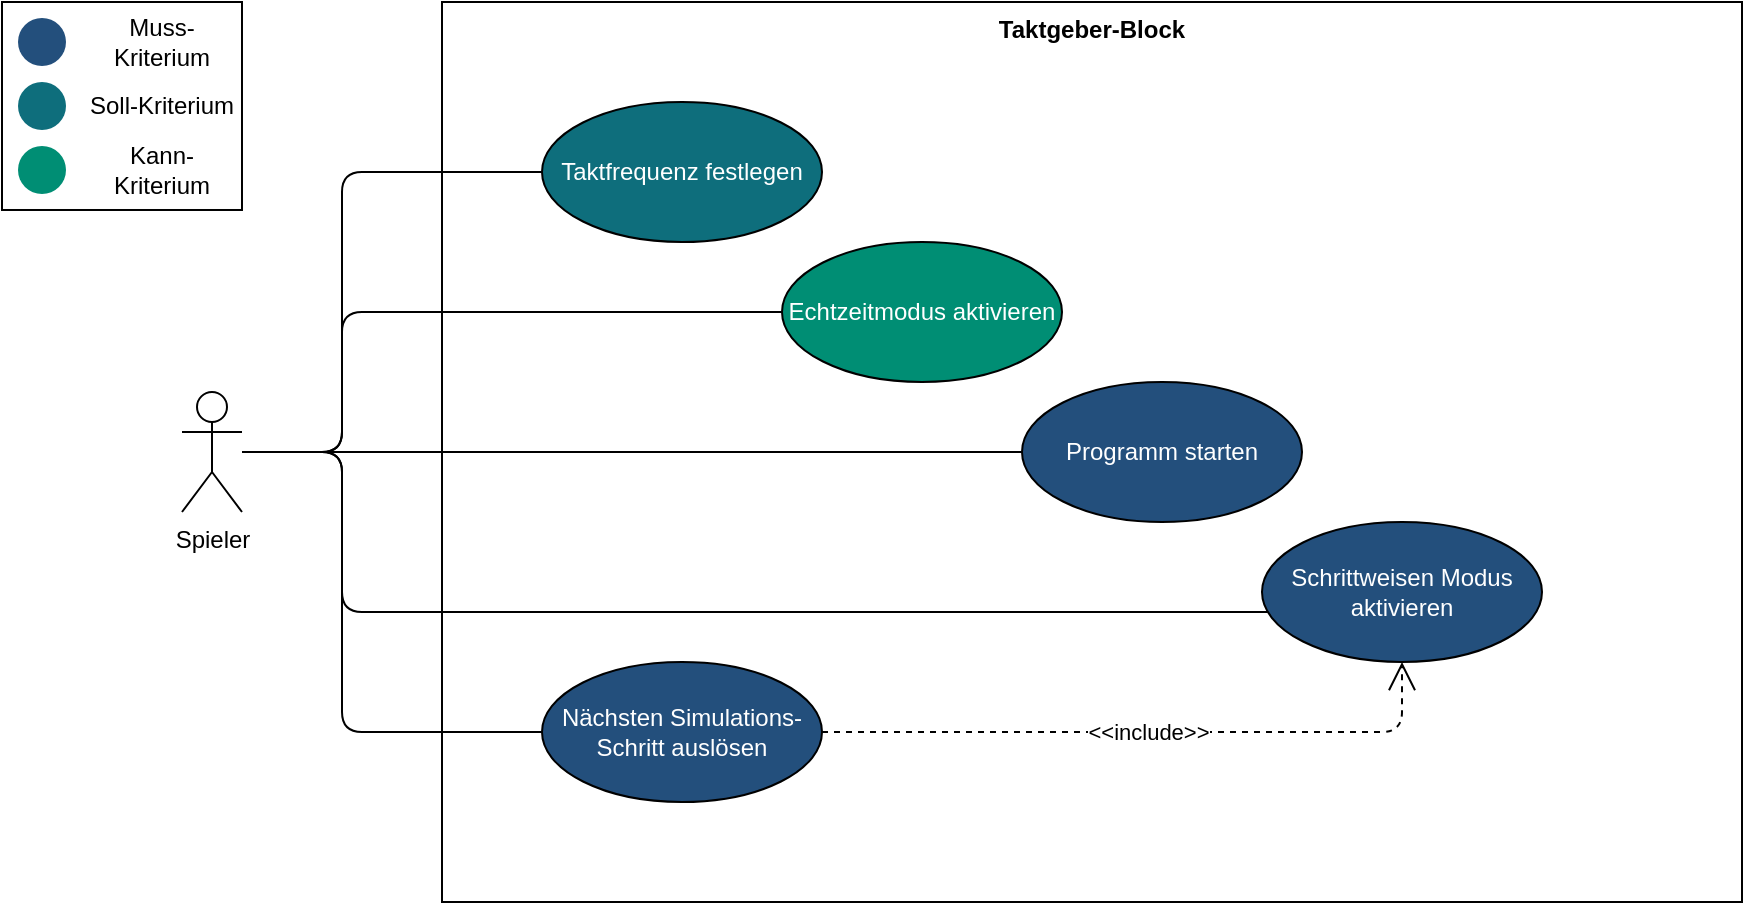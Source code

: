 <mxfile version="22.1.5" type="github">
  <diagram name="Seite-1" id="OXkxgQvWDy9cVKW653cp">
    <mxGraphModel dx="2860" dy="1157" grid="1" gridSize="5" guides="1" tooltips="1" connect="1" arrows="1" fold="1" page="1" pageScale="1" pageWidth="827" pageHeight="1169" math="0" shadow="0">
      <root>
        <mxCell id="0" />
        <mxCell id="1" parent="0" />
        <mxCell id="gxa01ytoDyefAKeziYTw-1" value="&lt;b&gt;Taktgeber-Block&lt;/b&gt;" style="whiteSpace=wrap;html=1;fillColor=#FFFFFF;verticalAlign=top;" parent="1" vertex="1">
          <mxGeometry x="130" width="650" height="450" as="geometry" />
        </mxCell>
        <mxCell id="UcnZlE-DtnoddFtxd9G8-1" style="edgeStyle=orthogonalEdgeStyle;shape=connector;rounded=1;orthogonalLoop=1;jettySize=auto;html=1;labelBackgroundColor=default;strokeColor=default;align=center;verticalAlign=middle;fontFamily=Helvetica;fontSize=11;fontColor=default;endArrow=none;endFill=0;" parent="1" source="gxa01ytoDyefAKeziYTw-10" target="gxa01ytoDyefAKeziYTw-11" edge="1">
          <mxGeometry relative="1" as="geometry">
            <Array as="points">
              <mxPoint x="80" y="225" />
              <mxPoint x="80" y="85" />
            </Array>
          </mxGeometry>
        </mxCell>
        <mxCell id="UcnZlE-DtnoddFtxd9G8-2" style="edgeStyle=orthogonalEdgeStyle;shape=connector;rounded=1;orthogonalLoop=1;jettySize=auto;html=1;labelBackgroundColor=default;strokeColor=default;align=center;verticalAlign=middle;fontFamily=Helvetica;fontSize=11;fontColor=default;endArrow=none;endFill=0;" parent="1" source="gxa01ytoDyefAKeziYTw-10" target="gxa01ytoDyefAKeziYTw-14" edge="1">
          <mxGeometry relative="1" as="geometry">
            <Array as="points">
              <mxPoint x="80" y="225" />
              <mxPoint x="80" y="155" />
            </Array>
          </mxGeometry>
        </mxCell>
        <mxCell id="UcnZlE-DtnoddFtxd9G8-3" style="edgeStyle=orthogonalEdgeStyle;shape=connector;rounded=1;orthogonalLoop=1;jettySize=auto;html=1;labelBackgroundColor=default;strokeColor=default;align=center;verticalAlign=middle;fontFamily=Helvetica;fontSize=11;fontColor=default;endArrow=none;endFill=0;" parent="1" source="gxa01ytoDyefAKeziYTw-10" target="gxa01ytoDyefAKeziYTw-12" edge="1">
          <mxGeometry relative="1" as="geometry">
            <Array as="points">
              <mxPoint x="80" y="225" />
              <mxPoint x="80" y="305" />
            </Array>
          </mxGeometry>
        </mxCell>
        <mxCell id="UcnZlE-DtnoddFtxd9G8-4" style="edgeStyle=orthogonalEdgeStyle;shape=connector;rounded=1;orthogonalLoop=1;jettySize=auto;html=1;labelBackgroundColor=default;strokeColor=default;align=center;verticalAlign=middle;fontFamily=Helvetica;fontSize=11;fontColor=default;endArrow=none;endFill=0;" parent="1" source="gxa01ytoDyefAKeziYTw-10" target="gxa01ytoDyefAKeziYTw-18" edge="1">
          <mxGeometry relative="1" as="geometry">
            <Array as="points">
              <mxPoint x="290" y="225" />
              <mxPoint x="290" y="225" />
            </Array>
          </mxGeometry>
        </mxCell>
        <mxCell id="UcnZlE-DtnoddFtxd9G8-5" style="edgeStyle=orthogonalEdgeStyle;shape=connector;rounded=1;orthogonalLoop=1;jettySize=auto;html=1;labelBackgroundColor=default;strokeColor=default;align=center;verticalAlign=middle;fontFamily=Helvetica;fontSize=11;fontColor=default;endArrow=none;endFill=0;" parent="1" source="gxa01ytoDyefAKeziYTw-10" target="gxa01ytoDyefAKeziYTw-13" edge="1">
          <mxGeometry relative="1" as="geometry">
            <Array as="points">
              <mxPoint x="80" y="225" />
              <mxPoint x="80" y="365" />
            </Array>
          </mxGeometry>
        </mxCell>
        <mxCell id="gxa01ytoDyefAKeziYTw-10" value="Spieler" style="shape=umlActor;verticalLabelPosition=bottom;labelBackgroundColor=#ffffff;verticalAlign=top;html=1;fillColor=none;" parent="1" vertex="1">
          <mxGeometry y="195" width="30" height="60" as="geometry" />
        </mxCell>
        <mxCell id="gxa01ytoDyefAKeziYTw-11" value="Taktfrequenz festlegen" style="ellipse;whiteSpace=wrap;html=1;fillColor=#0e6e7c;fontColor=#FFFFFF;" parent="1" vertex="1">
          <mxGeometry x="180" y="50" width="140" height="70" as="geometry" />
        </mxCell>
        <mxCell id="gxa01ytoDyefAKeziYTw-12" value="Schrittweisen Modus aktivieren" style="ellipse;whiteSpace=wrap;html=1;fillColor=#234f7c;fontColor=#FFFFFF;" parent="1" vertex="1">
          <mxGeometry x="540" y="260" width="140" height="70" as="geometry" />
        </mxCell>
        <mxCell id="gxa01ytoDyefAKeziYTw-13" value="Nächsten Simulations-Schritt auslösen" style="ellipse;whiteSpace=wrap;html=1;fillColor=#234f7c;fontColor=#FFFFFF;" parent="1" vertex="1">
          <mxGeometry x="180" y="330" width="140" height="70" as="geometry" />
        </mxCell>
        <mxCell id="gxa01ytoDyefAKeziYTw-14" value="Echtzeitmodus aktivieren" style="ellipse;whiteSpace=wrap;html=1;fillColor=#008e74;fontColor=#FFFFFF;" parent="1" vertex="1">
          <mxGeometry x="300" y="120" width="140" height="70" as="geometry" />
        </mxCell>
        <mxCell id="gxa01ytoDyefAKeziYTw-18" value="Programm starten" style="ellipse;whiteSpace=wrap;html=1;fillColor=#234f7c;fontColor=#FFFFFF;" parent="1" vertex="1">
          <mxGeometry x="420" y="190" width="140" height="70" as="geometry" />
        </mxCell>
        <mxCell id="CpVjR9JPPt4fzG-wKG0z-1" value="" style="group;aspect=fixed;" parent="1" vertex="1" connectable="0">
          <mxGeometry x="-90" width="120" height="104" as="geometry" />
        </mxCell>
        <mxCell id="CpVjR9JPPt4fzG-wKG0z-2" value="" style="ellipse;whiteSpace=wrap;html=1;strokeColor=none;fillColor=#234F7C;" parent="CpVjR9JPPt4fzG-wKG0z-1" vertex="1">
          <mxGeometry x="8" y="8" width="24" height="24" as="geometry" />
        </mxCell>
        <mxCell id="CpVjR9JPPt4fzG-wKG0z-3" value="" style="ellipse;whiteSpace=wrap;html=1;strokeColor=none;fillColor=#0E6E7C;" parent="CpVjR9JPPt4fzG-wKG0z-1" vertex="1">
          <mxGeometry x="8" y="40.0" width="24" height="24" as="geometry" />
        </mxCell>
        <mxCell id="CpVjR9JPPt4fzG-wKG0z-4" value="" style="ellipse;whiteSpace=wrap;html=1;strokeColor=none;fillColor=#008E74;" parent="CpVjR9JPPt4fzG-wKG0z-1" vertex="1">
          <mxGeometry x="8" y="72.0" width="24" height="24" as="geometry" />
        </mxCell>
        <mxCell id="CpVjR9JPPt4fzG-wKG0z-5" value="Muss-Kriterium" style="text;html=1;strokeColor=none;fillColor=none;align=center;verticalAlign=middle;whiteSpace=wrap;rounded=0;" parent="CpVjR9JPPt4fzG-wKG0z-1" vertex="1">
          <mxGeometry x="40" y="8" width="80" height="24" as="geometry" />
        </mxCell>
        <mxCell id="CpVjR9JPPt4fzG-wKG0z-6" value="Soll-Kriterium" style="text;html=1;strokeColor=none;fillColor=none;align=center;verticalAlign=middle;whiteSpace=wrap;rounded=0;" parent="CpVjR9JPPt4fzG-wKG0z-1" vertex="1">
          <mxGeometry x="40" y="40.0" width="80" height="24" as="geometry" />
        </mxCell>
        <mxCell id="CpVjR9JPPt4fzG-wKG0z-7" value="Kann-Kriterium" style="text;html=1;strokeColor=none;fillColor=none;align=center;verticalAlign=middle;whiteSpace=wrap;rounded=0;" parent="CpVjR9JPPt4fzG-wKG0z-1" vertex="1">
          <mxGeometry x="40" y="72.0" width="80" height="24" as="geometry" />
        </mxCell>
        <mxCell id="CpVjR9JPPt4fzG-wKG0z-8" value="" style="rounded=0;whiteSpace=wrap;html=1;fillColor=none;aspect=fixed;" parent="CpVjR9JPPt4fzG-wKG0z-1" vertex="1">
          <mxGeometry width="119.995" height="103.996" as="geometry" />
        </mxCell>
        <mxCell id="ffqLPib3JoliLc_wA6Un-1" value="&amp;lt;&amp;lt;include&amp;gt;&amp;gt;" style="endArrow=open;endSize=12;dashed=1;html=1;rounded=1;edgeStyle=orthogonalEdgeStyle;" parent="1" source="gxa01ytoDyefAKeziYTw-13" target="gxa01ytoDyefAKeziYTw-12" edge="1">
          <mxGeometry width="160" relative="1" as="geometry">
            <mxPoint x="210" y="570" as="sourcePoint" />
            <mxPoint x="370" y="570" as="targetPoint" />
            <Array as="points">
              <mxPoint x="610" y="365" />
            </Array>
          </mxGeometry>
        </mxCell>
      </root>
    </mxGraphModel>
  </diagram>
</mxfile>
